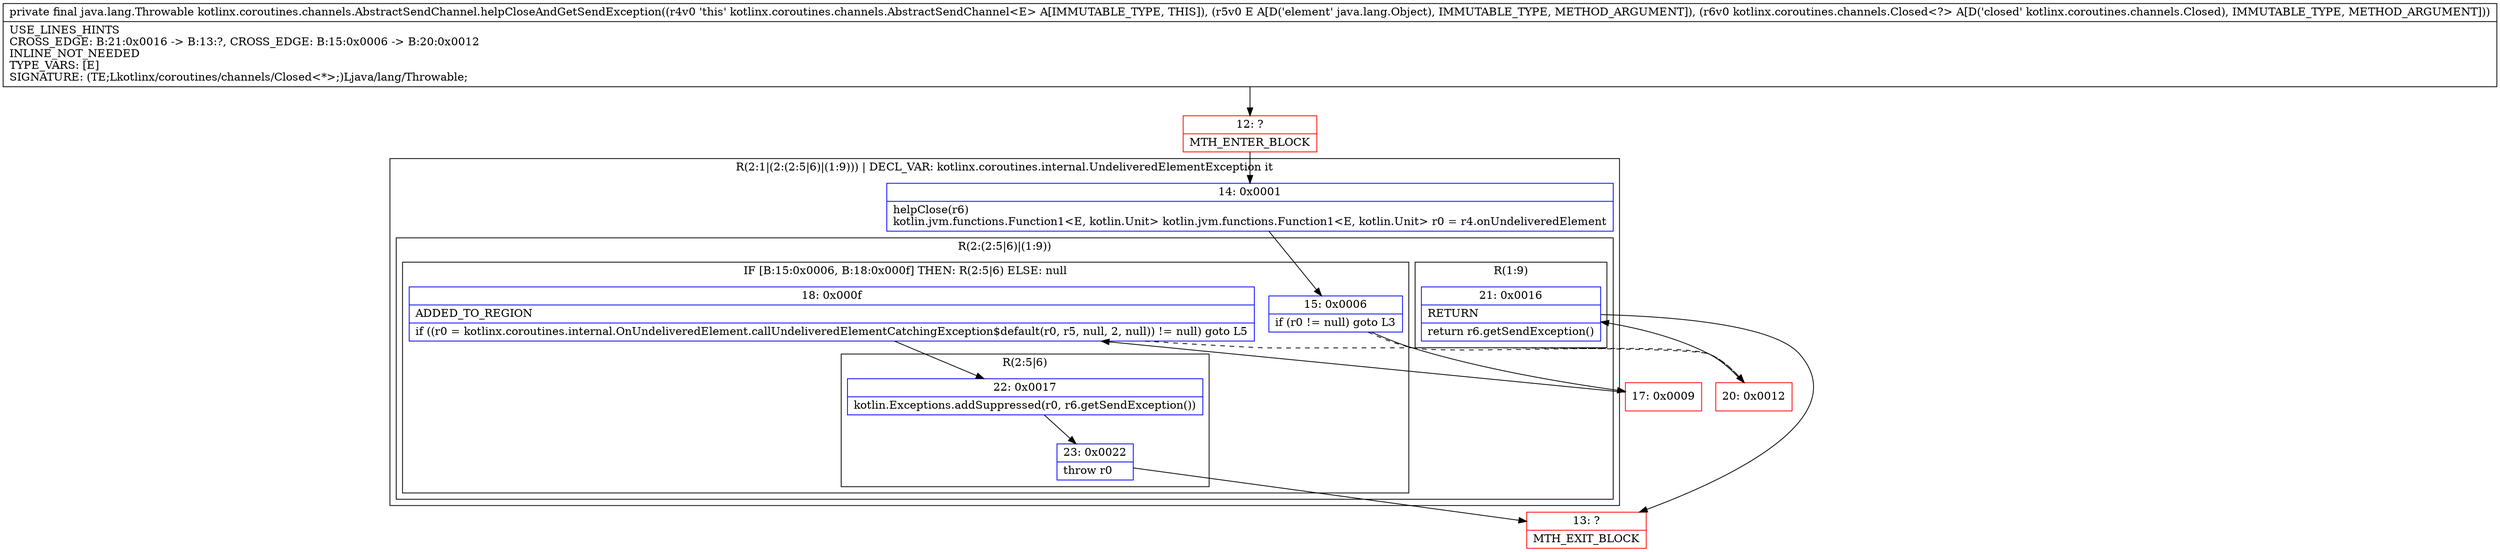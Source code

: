 digraph "CFG forkotlinx.coroutines.channels.AbstractSendChannel.helpCloseAndGetSendException(Ljava\/lang\/Object;Lkotlinx\/coroutines\/channels\/Closed;)Ljava\/lang\/Throwable;" {
subgraph cluster_Region_1231839707 {
label = "R(2:1|(2:(2:5|6)|(1:9))) | DECL_VAR: kotlinx.coroutines.internal.UndeliveredElementException it\l";
node [shape=record,color=blue];
Node_14 [shape=record,label="{14\:\ 0x0001|helpClose(r6)\lkotlin.jvm.functions.Function1\<E, kotlin.Unit\> kotlin.jvm.functions.Function1\<E, kotlin.Unit\> r0 = r4.onUndeliveredElement\l}"];
subgraph cluster_Region_1702485288 {
label = "R(2:(2:5|6)|(1:9))";
node [shape=record,color=blue];
subgraph cluster_IfRegion_1945003637 {
label = "IF [B:15:0x0006, B:18:0x000f] THEN: R(2:5|6) ELSE: null";
node [shape=record,color=blue];
Node_15 [shape=record,label="{15\:\ 0x0006|if (r0 != null) goto L3\l}"];
Node_18 [shape=record,label="{18\:\ 0x000f|ADDED_TO_REGION\l|if ((r0 = kotlinx.coroutines.internal.OnUndeliveredElement.callUndeliveredElementCatchingException$default(r0, r5, null, 2, null)) != null) goto L5\l}"];
subgraph cluster_Region_614383589 {
label = "R(2:5|6)";
node [shape=record,color=blue];
Node_22 [shape=record,label="{22\:\ 0x0017|kotlin.Exceptions.addSuppressed(r0, r6.getSendException())\l}"];
Node_23 [shape=record,label="{23\:\ 0x0022|throw r0\l}"];
}
}
subgraph cluster_Region_1912699239 {
label = "R(1:9)";
node [shape=record,color=blue];
Node_21 [shape=record,label="{21\:\ 0x0016|RETURN\l|return r6.getSendException()\l}"];
}
}
}
Node_12 [shape=record,color=red,label="{12\:\ ?|MTH_ENTER_BLOCK\l}"];
Node_17 [shape=record,color=red,label="{17\:\ 0x0009}"];
Node_13 [shape=record,color=red,label="{13\:\ ?|MTH_EXIT_BLOCK\l}"];
Node_20 [shape=record,color=red,label="{20\:\ 0x0012}"];
MethodNode[shape=record,label="{private final java.lang.Throwable kotlinx.coroutines.channels.AbstractSendChannel.helpCloseAndGetSendException((r4v0 'this' kotlinx.coroutines.channels.AbstractSendChannel\<E\> A[IMMUTABLE_TYPE, THIS]), (r5v0 E A[D('element' java.lang.Object), IMMUTABLE_TYPE, METHOD_ARGUMENT]), (r6v0 kotlinx.coroutines.channels.Closed\<?\> A[D('closed' kotlinx.coroutines.channels.Closed), IMMUTABLE_TYPE, METHOD_ARGUMENT]))  | USE_LINES_HINTS\lCROSS_EDGE: B:21:0x0016 \-\> B:13:?, CROSS_EDGE: B:15:0x0006 \-\> B:20:0x0012\lINLINE_NOT_NEEDED\lTYPE_VARS: [E]\lSIGNATURE: (TE;Lkotlinx\/coroutines\/channels\/Closed\<*\>;)Ljava\/lang\/Throwable;\l}"];
MethodNode -> Node_12;Node_14 -> Node_15;
Node_15 -> Node_17;
Node_15 -> Node_20[style=dashed];
Node_18 -> Node_22;
Node_18 -> Node_20[style=dashed];
Node_22 -> Node_23;
Node_23 -> Node_13;
Node_21 -> Node_13;
Node_12 -> Node_14;
Node_17 -> Node_18;
Node_20 -> Node_21;
}

